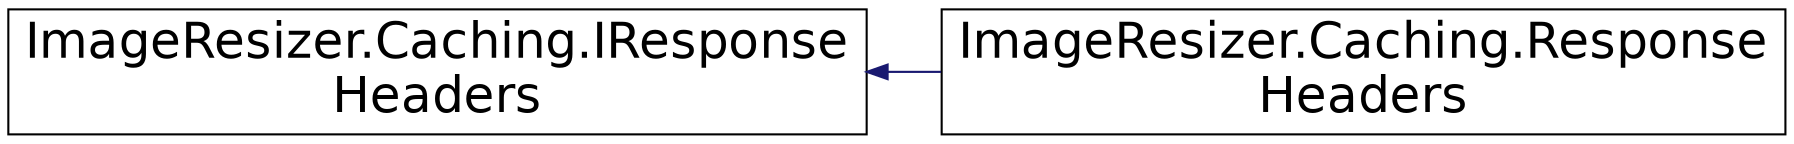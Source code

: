 digraph "Graphical Class Hierarchy"
{
  edge [fontname="Helvetica",fontsize="24",labelfontname="Helvetica",labelfontsize="24"];
  node [fontname="Helvetica",fontsize="24",shape=record];
  rankdir="LR";
  Node1 [label="ImageResizer.Caching.IResponse\lHeaders",height=0.2,width=0.4,color="black", fillcolor="white", style="filled",URL="$interface_image_resizer_1_1_caching_1_1_i_response_headers.html",tooltip="Allows customization of response headers for a processed image, as well as configuration of the cachi..."];
  Node1 -> Node2 [dir="back",color="midnightblue",fontsize="24",style="solid",fontname="Helvetica"];
  Node2 [label="ImageResizer.Caching.Response\lHeaders",height=0.2,width=0.4,color="black", fillcolor="white", style="filled",URL="$class_image_resizer_1_1_caching_1_1_response_headers.html"];
}
